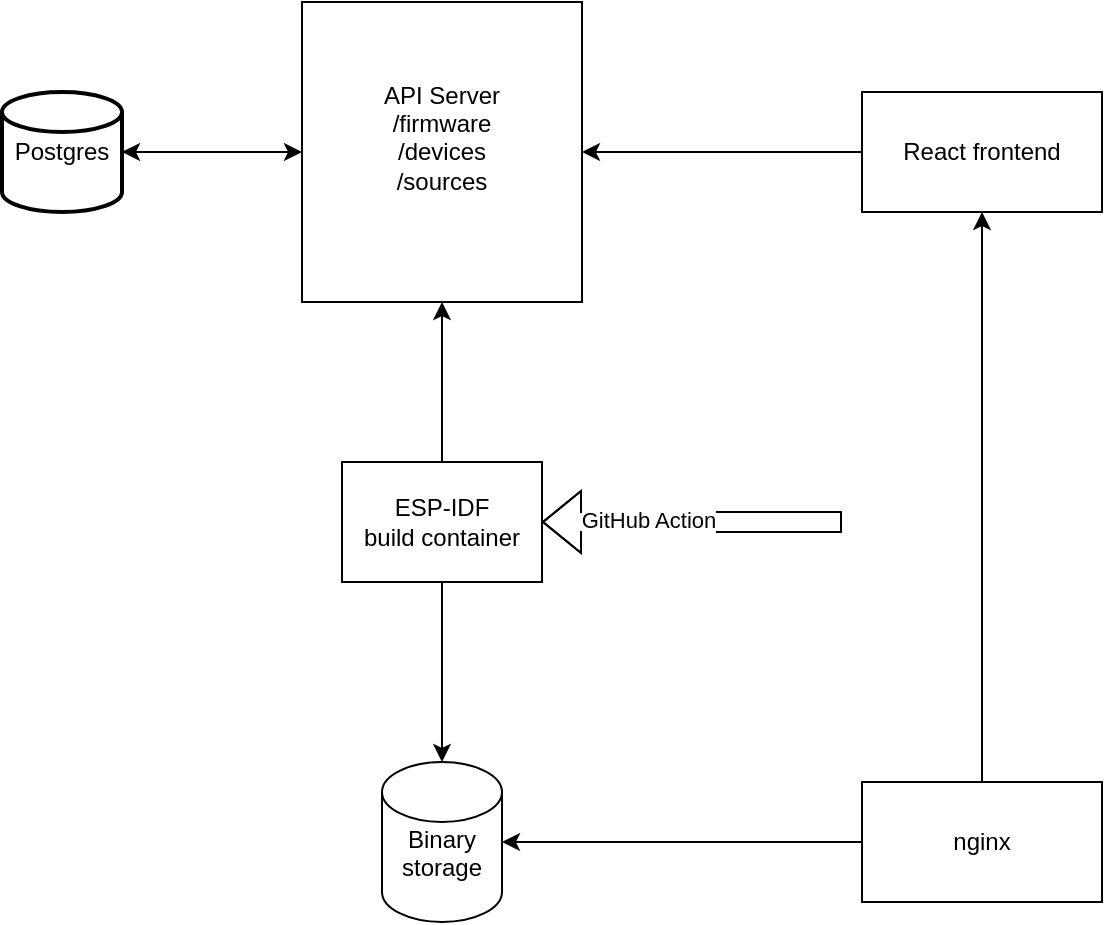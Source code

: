 <mxfile>
    <diagram id="UL2_AT7TWOwgUqJ-jkon" name="System Outline">
        <mxGraphModel dx="1014" dy="862" grid="1" gridSize="10" guides="1" tooltips="1" connect="1" arrows="1" fold="1" page="1" pageScale="1" pageWidth="850" pageHeight="1100" math="0" shadow="0">
            <root>
                <mxCell id="0"/>
                <mxCell id="1" parent="0"/>
                <mxCell id="T_Yl_OOKsCyynb6muCU_-1" value="&lt;div&gt;ESP-IDF&lt;/div&gt;&lt;div&gt;build container&lt;/div&gt;" style="rounded=0;whiteSpace=wrap;html=1;" parent="1" vertex="1">
                    <mxGeometry x="310" y="540" width="100" height="60" as="geometry"/>
                </mxCell>
                <UserObject label="&lt;div&gt;Postgres&lt;/div&gt;" link="data:page/id,oT2lCIcYCVmrCJHuYSu6" id="T_Yl_OOKsCyynb6muCU_-2">
                    <mxCell style="strokeWidth=2;html=1;shape=mxgraph.flowchart.database;whiteSpace=wrap;" parent="1" vertex="1">
                        <mxGeometry x="140" y="355" width="60" height="60" as="geometry"/>
                    </mxCell>
                </UserObject>
                <mxCell id="T_Yl_OOKsCyynb6muCU_-3" value="&lt;div&gt;API Server&lt;/div&gt;&lt;div&gt;/firmware&lt;/div&gt;&lt;div&gt;/devices&lt;/div&gt;&lt;div&gt;/sources&lt;/div&gt;&lt;div&gt;&lt;br&gt;&lt;/div&gt;" style="rounded=0;whiteSpace=wrap;html=1;" parent="1" vertex="1">
                    <mxGeometry x="290" y="310" width="140" height="150" as="geometry"/>
                </mxCell>
                <mxCell id="T_Yl_OOKsCyynb6muCU_-5" value="&lt;div&gt;React frontend&lt;/div&gt;" style="rounded=0;whiteSpace=wrap;html=1;" parent="1" vertex="1">
                    <mxGeometry x="570" y="355" width="120" height="60" as="geometry"/>
                </mxCell>
                <mxCell id="T_Yl_OOKsCyynb6muCU_-14" value="" style="endArrow=classic;startArrow=classic;html=1;rounded=0;entryX=0;entryY=0.5;entryDx=0;entryDy=0;exitX=1;exitY=0.5;exitDx=0;exitDy=0;exitPerimeter=0;" parent="1" source="T_Yl_OOKsCyynb6muCU_-2" target="T_Yl_OOKsCyynb6muCU_-3" edge="1">
                    <mxGeometry width="50" height="50" relative="1" as="geometry">
                        <mxPoint x="580" y="630" as="sourcePoint"/>
                        <mxPoint x="630" y="580" as="targetPoint"/>
                    </mxGeometry>
                </mxCell>
                <mxCell id="T_Yl_OOKsCyynb6muCU_-17" value="" style="endArrow=classic;html=1;rounded=0;exitX=0.5;exitY=0;exitDx=0;exitDy=0;entryX=0.5;entryY=1;entryDx=0;entryDy=0;" parent="1" source="T_Yl_OOKsCyynb6muCU_-1" target="T_Yl_OOKsCyynb6muCU_-3" edge="1">
                    <mxGeometry width="50" height="50" relative="1" as="geometry">
                        <mxPoint x="580" y="630" as="sourcePoint"/>
                        <mxPoint x="340" y="490" as="targetPoint"/>
                    </mxGeometry>
                </mxCell>
                <mxCell id="T_Yl_OOKsCyynb6muCU_-19" value="" style="shape=flexArrow;endArrow=classic;html=1;rounded=0;entryX=1;entryY=0.5;entryDx=0;entryDy=0;" parent="1" target="T_Yl_OOKsCyynb6muCU_-1" edge="1">
                    <mxGeometry width="50" height="50" relative="1" as="geometry">
                        <mxPoint x="560" y="570" as="sourcePoint"/>
                        <mxPoint x="320" y="400" as="targetPoint"/>
                        <Array as="points">
                            <mxPoint x="540" y="570"/>
                        </Array>
                    </mxGeometry>
                </mxCell>
                <mxCell id="T_Yl_OOKsCyynb6muCU_-20" value="&lt;div&gt;GitHub Action&lt;/div&gt;" style="edgeLabel;html=1;align=center;verticalAlign=middle;resizable=0;points=[];" parent="T_Yl_OOKsCyynb6muCU_-19" vertex="1" connectable="0">
                    <mxGeometry x="0.3" y="-1" relative="1" as="geometry">
                        <mxPoint as="offset"/>
                    </mxGeometry>
                </mxCell>
                <mxCell id="T_Yl_OOKsCyynb6muCU_-23" value="" style="endArrow=classic;html=1;rounded=0;entryX=1;entryY=0.5;entryDx=0;entryDy=0;exitX=0;exitY=0.5;exitDx=0;exitDy=0;" parent="1" source="T_Yl_OOKsCyynb6muCU_-5" target="T_Yl_OOKsCyynb6muCU_-3" edge="1">
                    <mxGeometry width="50" height="50" relative="1" as="geometry">
                        <mxPoint x="560" y="510" as="sourcePoint"/>
                        <mxPoint x="610" y="460" as="targetPoint"/>
                    </mxGeometry>
                </mxCell>
                <mxCell id="T_Yl_OOKsCyynb6muCU_-24" value="&lt;div&gt;Binary storage&lt;/div&gt;&lt;div&gt;&lt;br&gt;&lt;/div&gt;" style="shape=cylinder3;whiteSpace=wrap;html=1;boundedLbl=1;backgroundOutline=1;size=15;" parent="1" vertex="1">
                    <mxGeometry x="330" y="690" width="60" height="80" as="geometry"/>
                </mxCell>
                <mxCell id="T_Yl_OOKsCyynb6muCU_-25" value="" style="endArrow=classic;html=1;rounded=0;exitX=0.5;exitY=1;exitDx=0;exitDy=0;entryX=0.5;entryY=0;entryDx=0;entryDy=0;entryPerimeter=0;" parent="1" source="T_Yl_OOKsCyynb6muCU_-1" target="T_Yl_OOKsCyynb6muCU_-24" edge="1">
                    <mxGeometry width="50" height="50" relative="1" as="geometry">
                        <mxPoint x="560" y="650" as="sourcePoint"/>
                        <mxPoint x="610" y="600" as="targetPoint"/>
                    </mxGeometry>
                </mxCell>
                <mxCell id="T_Yl_OOKsCyynb6muCU_-26" value="&lt;div&gt;nginx&lt;/div&gt;" style="rounded=0;whiteSpace=wrap;html=1;" parent="1" vertex="1">
                    <mxGeometry x="570" y="700" width="120" height="60" as="geometry"/>
                </mxCell>
                <mxCell id="T_Yl_OOKsCyynb6muCU_-27" value="" style="endArrow=classic;html=1;rounded=0;exitX=0;exitY=0.5;exitDx=0;exitDy=0;" parent="1" source="T_Yl_OOKsCyynb6muCU_-26" target="T_Yl_OOKsCyynb6muCU_-24" edge="1">
                    <mxGeometry width="50" height="50" relative="1" as="geometry">
                        <mxPoint x="560" y="650" as="sourcePoint"/>
                        <mxPoint x="610" y="600" as="targetPoint"/>
                    </mxGeometry>
                </mxCell>
                <mxCell id="T_Yl_OOKsCyynb6muCU_-28" value="" style="endArrow=classic;html=1;rounded=0;exitX=0.5;exitY=0;exitDx=0;exitDy=0;entryX=0.5;entryY=1;entryDx=0;entryDy=0;" parent="1" source="T_Yl_OOKsCyynb6muCU_-26" target="T_Yl_OOKsCyynb6muCU_-5" edge="1">
                    <mxGeometry width="50" height="50" relative="1" as="geometry">
                        <mxPoint x="560" y="650" as="sourcePoint"/>
                        <mxPoint x="610" y="600" as="targetPoint"/>
                    </mxGeometry>
                </mxCell>
            </root>
        </mxGraphModel>
    </diagram>
    <diagram id="oT2lCIcYCVmrCJHuYSu6" name="Database Model">
        <mxGraphModel dx="1552" dy="1818" grid="1" gridSize="10" guides="1" tooltips="1" connect="1" arrows="1" fold="1" page="1" pageScale="1" pageWidth="850" pageHeight="1100" math="0" shadow="0">
            <root>
                <mxCell id="0"/>
                <mxCell id="1" parent="0"/>
                <mxCell id="dLOijOVavF8TQyT07BNk-1" value="firmware" style="shape=table;startSize=30;container=1;collapsible=1;childLayout=tableLayout;fixedRows=1;rowLines=0;fontStyle=1;align=center;resizeLast=1;" parent="1" vertex="1">
                    <mxGeometry x="340" y="-1040" width="180" height="250" as="geometry">
                        <mxRectangle x="270" y="40" width="80" height="30" as="alternateBounds"/>
                    </mxGeometry>
                </mxCell>
                <mxCell id="dLOijOVavF8TQyT07BNk-2" value="" style="shape=tableRow;horizontal=0;startSize=0;swimlaneHead=0;swimlaneBody=0;fillColor=none;collapsible=0;dropTarget=0;points=[[0,0.5],[1,0.5]];portConstraint=eastwest;top=0;left=0;right=0;bottom=1;" parent="dLOijOVavF8TQyT07BNk-1" vertex="1">
                    <mxGeometry y="30" width="180" height="30" as="geometry"/>
                </mxCell>
                <mxCell id="dLOijOVavF8TQyT07BNk-3" value="PK" style="shape=partialRectangle;connectable=0;fillColor=none;top=0;left=0;bottom=0;right=0;fontStyle=1;overflow=hidden;" parent="dLOijOVavF8TQyT07BNk-2" vertex="1">
                    <mxGeometry width="30" height="30" as="geometry">
                        <mxRectangle width="30" height="30" as="alternateBounds"/>
                    </mxGeometry>
                </mxCell>
                <mxCell id="dLOijOVavF8TQyT07BNk-4" value="id" style="shape=partialRectangle;connectable=0;fillColor=none;top=0;left=0;bottom=0;right=0;align=left;spacingLeft=6;fontStyle=5;overflow=hidden;" parent="dLOijOVavF8TQyT07BNk-2" vertex="1">
                    <mxGeometry x="30" width="150" height="30" as="geometry">
                        <mxRectangle width="150" height="30" as="alternateBounds"/>
                    </mxGeometry>
                </mxCell>
                <mxCell id="dLOijOVavF8TQyT07BNk-5" value="" style="shape=tableRow;horizontal=0;startSize=0;swimlaneHead=0;swimlaneBody=0;fillColor=none;collapsible=0;dropTarget=0;points=[[0,0.5],[1,0.5]];portConstraint=eastwest;top=0;left=0;right=0;bottom=0;" parent="dLOijOVavF8TQyT07BNk-1" vertex="1">
                    <mxGeometry y="60" width="180" height="30" as="geometry"/>
                </mxCell>
                <mxCell id="dLOijOVavF8TQyT07BNk-6" value="FK" style="shape=partialRectangle;connectable=0;fillColor=none;top=0;left=0;bottom=0;right=0;fontStyle=0;overflow=hidden;" parent="dLOijOVavF8TQyT07BNk-5" vertex="1">
                    <mxGeometry width="30" height="30" as="geometry">
                        <mxRectangle width="30" height="30" as="alternateBounds"/>
                    </mxGeometry>
                </mxCell>
                <mxCell id="dLOijOVavF8TQyT07BNk-7" value="device_type" style="shape=partialRectangle;connectable=0;fillColor=none;top=0;left=0;bottom=0;right=0;align=left;spacingLeft=6;fontStyle=0;overflow=hidden;" parent="dLOijOVavF8TQyT07BNk-5" vertex="1">
                    <mxGeometry x="30" width="150" height="30" as="geometry">
                        <mxRectangle width="150" height="30" as="alternateBounds"/>
                    </mxGeometry>
                </mxCell>
                <mxCell id="dLOijOVavF8TQyT07BNk-17" value="" style="shape=tableRow;horizontal=0;startSize=0;swimlaneHead=0;swimlaneBody=0;fillColor=none;collapsible=0;dropTarget=0;points=[[0,0.5],[1,0.5]];portConstraint=eastwest;top=0;left=0;right=0;bottom=0;" parent="dLOijOVavF8TQyT07BNk-1" vertex="1">
                    <mxGeometry y="90" width="180" height="30" as="geometry"/>
                </mxCell>
                <mxCell id="dLOijOVavF8TQyT07BNk-18" value="FK" style="shape=partialRectangle;connectable=0;fillColor=none;top=0;left=0;bottom=0;right=0;fontStyle=0;overflow=hidden;" parent="dLOijOVavF8TQyT07BNk-17" vertex="1">
                    <mxGeometry width="30" height="30" as="geometry">
                        <mxRectangle width="30" height="30" as="alternateBounds"/>
                    </mxGeometry>
                </mxCell>
                <mxCell id="dLOijOVavF8TQyT07BNk-19" value="sdk_config_id" style="shape=partialRectangle;connectable=0;fillColor=none;top=0;left=0;bottom=0;right=0;align=left;spacingLeft=6;fontStyle=0;overflow=hidden;" parent="dLOijOVavF8TQyT07BNk-17" vertex="1">
                    <mxGeometry x="30" width="150" height="30" as="geometry">
                        <mxRectangle width="150" height="30" as="alternateBounds"/>
                    </mxGeometry>
                </mxCell>
                <mxCell id="dLOijOVavF8TQyT07BNk-8" value="" style="shape=tableRow;horizontal=0;startSize=0;swimlaneHead=0;swimlaneBody=0;fillColor=none;collapsible=0;dropTarget=0;points=[[0,0.5],[1,0.5]];portConstraint=eastwest;top=0;left=0;right=0;bottom=0;" parent="dLOijOVavF8TQyT07BNk-1" vertex="1">
                    <mxGeometry y="120" width="180" height="30" as="geometry"/>
                </mxCell>
                <mxCell id="dLOijOVavF8TQyT07BNk-9" value="" style="shape=partialRectangle;connectable=0;fillColor=none;top=0;left=0;bottom=0;right=0;editable=1;overflow=hidden;" parent="dLOijOVavF8TQyT07BNk-8" vertex="1">
                    <mxGeometry width="30" height="30" as="geometry">
                        <mxRectangle width="30" height="30" as="alternateBounds"/>
                    </mxGeometry>
                </mxCell>
                <mxCell id="dLOijOVavF8TQyT07BNk-10" value="version (varchar(10))" style="shape=partialRectangle;connectable=0;fillColor=none;top=0;left=0;bottom=0;right=0;align=left;spacingLeft=6;overflow=hidden;" parent="dLOijOVavF8TQyT07BNk-8" vertex="1">
                    <mxGeometry x="30" width="150" height="30" as="geometry">
                        <mxRectangle width="150" height="30" as="alternateBounds"/>
                    </mxGeometry>
                </mxCell>
                <mxCell id="dLOijOVavF8TQyT07BNk-11" value="" style="shape=tableRow;horizontal=0;startSize=0;swimlaneHead=0;swimlaneBody=0;fillColor=none;collapsible=0;dropTarget=0;points=[[0,0.5],[1,0.5]];portConstraint=eastwest;top=0;left=0;right=0;bottom=0;" parent="dLOijOVavF8TQyT07BNk-1" vertex="1">
                    <mxGeometry y="150" width="180" height="30" as="geometry"/>
                </mxCell>
                <mxCell id="dLOijOVavF8TQyT07BNk-12" value="" style="shape=partialRectangle;connectable=0;fillColor=none;top=0;left=0;bottom=0;right=0;editable=1;overflow=hidden;" parent="dLOijOVavF8TQyT07BNk-11" vertex="1">
                    <mxGeometry width="30" height="30" as="geometry">
                        <mxRectangle width="30" height="30" as="alternateBounds"/>
                    </mxGeometry>
                </mxCell>
                <mxCell id="dLOijOVavF8TQyT07BNk-13" value="url (varchar(255))" style="shape=partialRectangle;connectable=0;fillColor=none;top=0;left=0;bottom=0;right=0;align=left;spacingLeft=6;overflow=hidden;" parent="dLOijOVavF8TQyT07BNk-11" vertex="1">
                    <mxGeometry x="30" width="150" height="30" as="geometry">
                        <mxRectangle width="150" height="30" as="alternateBounds"/>
                    </mxGeometry>
                </mxCell>
                <mxCell id="dLOijOVavF8TQyT07BNk-14" value="" style="shape=tableRow;horizontal=0;startSize=0;swimlaneHead=0;swimlaneBody=0;fillColor=none;collapsible=0;dropTarget=0;points=[[0,0.5],[1,0.5]];portConstraint=eastwest;top=0;left=0;right=0;bottom=0;" parent="dLOijOVavF8TQyT07BNk-1" vertex="1">
                    <mxGeometry y="180" width="180" height="30" as="geometry"/>
                </mxCell>
                <mxCell id="dLOijOVavF8TQyT07BNk-15" value="" style="shape=partialRectangle;connectable=0;fillColor=none;top=0;left=0;bottom=0;right=0;editable=1;overflow=hidden;" parent="dLOijOVavF8TQyT07BNk-14" vertex="1">
                    <mxGeometry width="30" height="30" as="geometry">
                        <mxRectangle width="30" height="30" as="alternateBounds"/>
                    </mxGeometry>
                </mxCell>
                <mxCell id="dLOijOVavF8TQyT07BNk-16" value="digest" style="shape=partialRectangle;connectable=0;fillColor=none;top=0;left=0;bottom=0;right=0;align=left;spacingLeft=6;overflow=hidden;" parent="dLOijOVavF8TQyT07BNk-14" vertex="1">
                    <mxGeometry x="30" width="150" height="30" as="geometry">
                        <mxRectangle width="150" height="30" as="alternateBounds"/>
                    </mxGeometry>
                </mxCell>
                <mxCell id="dLOijOVavF8TQyT07BNk-23" value="" style="shape=tableRow;horizontal=0;startSize=0;swimlaneHead=0;swimlaneBody=0;fillColor=none;collapsible=0;dropTarget=0;points=[[0,0.5],[1,0.5]];portConstraint=eastwest;top=0;left=0;right=0;bottom=0;" parent="dLOijOVavF8TQyT07BNk-1" vertex="1">
                    <mxGeometry y="210" width="180" height="30" as="geometry"/>
                </mxCell>
                <mxCell id="dLOijOVavF8TQyT07BNk-24" value="" style="shape=partialRectangle;connectable=0;fillColor=none;top=0;left=0;bottom=0;right=0;editable=1;overflow=hidden;" parent="dLOijOVavF8TQyT07BNk-23" vertex="1">
                    <mxGeometry width="30" height="30" as="geometry">
                        <mxRectangle width="30" height="30" as="alternateBounds"/>
                    </mxGeometry>
                </mxCell>
                <mxCell id="dLOijOVavF8TQyT07BNk-25" value="metadata" style="shape=partialRectangle;connectable=0;fillColor=none;top=0;left=0;bottom=0;right=0;align=left;spacingLeft=6;overflow=hidden;" parent="dLOijOVavF8TQyT07BNk-23" vertex="1">
                    <mxGeometry x="30" width="150" height="30" as="geometry">
                        <mxRectangle width="150" height="30" as="alternateBounds"/>
                    </mxGeometry>
                </mxCell>
                <mxCell id="dLOijOVavF8TQyT07BNk-26" value="device_type" style="shape=table;startSize=30;container=1;collapsible=1;childLayout=tableLayout;fixedRows=1;rowLines=0;fontStyle=1;align=center;resizeLast=1;" parent="1" vertex="1">
                    <mxGeometry x="660" y="-750" width="180" height="170" as="geometry"/>
                </mxCell>
                <mxCell id="dLOijOVavF8TQyT07BNk-27" value="" style="shape=tableRow;horizontal=0;startSize=0;swimlaneHead=0;swimlaneBody=0;fillColor=none;collapsible=0;dropTarget=0;points=[[0,0.5],[1,0.5]];portConstraint=eastwest;top=0;left=0;right=0;bottom=1;" parent="dLOijOVavF8TQyT07BNk-26" vertex="1">
                    <mxGeometry y="30" width="180" height="30" as="geometry"/>
                </mxCell>
                <mxCell id="dLOijOVavF8TQyT07BNk-28" value="PK" style="shape=partialRectangle;connectable=0;fillColor=none;top=0;left=0;bottom=0;right=0;fontStyle=1;overflow=hidden;" parent="dLOijOVavF8TQyT07BNk-27" vertex="1">
                    <mxGeometry width="30" height="30" as="geometry">
                        <mxRectangle width="30" height="30" as="alternateBounds"/>
                    </mxGeometry>
                </mxCell>
                <mxCell id="dLOijOVavF8TQyT07BNk-29" value="name" style="shape=partialRectangle;connectable=0;fillColor=none;top=0;left=0;bottom=0;right=0;align=left;spacingLeft=6;fontStyle=5;overflow=hidden;" parent="dLOijOVavF8TQyT07BNk-27" vertex="1">
                    <mxGeometry x="30" width="150" height="30" as="geometry">
                        <mxRectangle width="150" height="30" as="alternateBounds"/>
                    </mxGeometry>
                </mxCell>
                <mxCell id="dLOijOVavF8TQyT07BNk-30" value="" style="shape=tableRow;horizontal=0;startSize=0;swimlaneHead=0;swimlaneBody=0;fillColor=none;collapsible=0;dropTarget=0;points=[[0,0.5],[1,0.5]];portConstraint=eastwest;top=0;left=0;right=0;bottom=0;" parent="dLOijOVavF8TQyT07BNk-26" vertex="1">
                    <mxGeometry y="60" width="180" height="30" as="geometry"/>
                </mxCell>
                <mxCell id="dLOijOVavF8TQyT07BNk-31" value="FK" style="shape=partialRectangle;connectable=0;fillColor=none;top=0;left=0;bottom=0;right=0;fontStyle=0;overflow=hidden;" parent="dLOijOVavF8TQyT07BNk-30" vertex="1">
                    <mxGeometry width="30" height="30" as="geometry">
                        <mxRectangle width="30" height="30" as="alternateBounds"/>
                    </mxGeometry>
                </mxCell>
                <mxCell id="dLOijOVavF8TQyT07BNk-32" value="default_sdk_config" style="shape=partialRectangle;connectable=0;fillColor=none;top=0;left=0;bottom=0;right=0;align=left;spacingLeft=6;fontStyle=0;overflow=hidden;" parent="dLOijOVavF8TQyT07BNk-30" vertex="1">
                    <mxGeometry x="30" width="150" height="30" as="geometry">
                        <mxRectangle width="150" height="30" as="alternateBounds"/>
                    </mxGeometry>
                </mxCell>
                <mxCell id="dLOijOVavF8TQyT07BNk-33" value="" style="shape=tableRow;horizontal=0;startSize=0;swimlaneHead=0;swimlaneBody=0;fillColor=none;collapsible=0;dropTarget=0;points=[[0,0.5],[1,0.5]];portConstraint=eastwest;top=0;left=0;right=0;bottom=0;" parent="dLOijOVavF8TQyT07BNk-26" vertex="1">
                    <mxGeometry y="90" width="180" height="40" as="geometry"/>
                </mxCell>
                <mxCell id="dLOijOVavF8TQyT07BNk-34" value="" style="shape=partialRectangle;connectable=0;fillColor=none;top=0;left=0;bottom=0;right=0;editable=1;overflow=hidden;" parent="dLOijOVavF8TQyT07BNk-33" vertex="1">
                    <mxGeometry width="30" height="40" as="geometry">
                        <mxRectangle width="30" height="40" as="alternateBounds"/>
                    </mxGeometry>
                </mxCell>
                <mxCell id="dLOijOVavF8TQyT07BNk-35" value="vendor_mcu_id" style="shape=partialRectangle;connectable=0;fillColor=none;top=0;left=0;bottom=0;right=0;align=left;spacingLeft=6;overflow=hidden;" parent="dLOijOVavF8TQyT07BNk-33" vertex="1">
                    <mxGeometry x="30" width="150" height="40" as="geometry">
                        <mxRectangle width="150" height="40" as="alternateBounds"/>
                    </mxGeometry>
                </mxCell>
                <mxCell id="dLOijOVavF8TQyT07BNk-39" value="" style="shape=tableRow;horizontal=0;startSize=0;swimlaneHead=0;swimlaneBody=0;fillColor=none;collapsible=0;dropTarget=0;points=[[0,0.5],[1,0.5]];portConstraint=eastwest;top=0;left=0;right=0;bottom=0;" parent="dLOijOVavF8TQyT07BNk-26" vertex="1">
                    <mxGeometry y="130" width="180" height="30" as="geometry"/>
                </mxCell>
                <mxCell id="dLOijOVavF8TQyT07BNk-40" value="" style="shape=partialRectangle;connectable=0;fillColor=none;top=0;left=0;bottom=0;right=0;editable=1;overflow=hidden;" parent="dLOijOVavF8TQyT07BNk-39" vertex="1">
                    <mxGeometry width="30" height="30" as="geometry">
                        <mxRectangle width="30" height="30" as="alternateBounds"/>
                    </mxGeometry>
                </mxCell>
                <mxCell id="dLOijOVavF8TQyT07BNk-41" value="metadata" style="shape=partialRectangle;connectable=0;fillColor=none;top=0;left=0;bottom=0;right=0;align=left;spacingLeft=6;overflow=hidden;" parent="dLOijOVavF8TQyT07BNk-39" vertex="1">
                    <mxGeometry x="30" width="150" height="30" as="geometry">
                        <mxRectangle width="150" height="30" as="alternateBounds"/>
                    </mxGeometry>
                </mxCell>
                <mxCell id="dLOijOVavF8TQyT07BNk-45" value="sdk_config" style="shape=table;startSize=30;container=1;collapsible=1;childLayout=tableLayout;fixedRows=1;rowLines=0;fontStyle=1;align=center;resizeLast=1;" parent="1" vertex="1">
                    <mxGeometry x="640" y="-440" width="180" height="180" as="geometry"/>
                </mxCell>
                <mxCell id="dLOijOVavF8TQyT07BNk-46" value="" style="shape=tableRow;horizontal=0;startSize=0;swimlaneHead=0;swimlaneBody=0;fillColor=none;collapsible=0;dropTarget=0;points=[[0,0.5],[1,0.5]];portConstraint=eastwest;top=0;left=0;right=0;bottom=1;" parent="dLOijOVavF8TQyT07BNk-45" vertex="1">
                    <mxGeometry y="30" width="180" height="30" as="geometry"/>
                </mxCell>
                <mxCell id="dLOijOVavF8TQyT07BNk-47" value="PK" style="shape=partialRectangle;connectable=0;fillColor=none;top=0;left=0;bottom=0;right=0;fontStyle=1;overflow=hidden;" parent="dLOijOVavF8TQyT07BNk-46" vertex="1">
                    <mxGeometry width="30" height="30" as="geometry">
                        <mxRectangle width="30" height="30" as="alternateBounds"/>
                    </mxGeometry>
                </mxCell>
                <mxCell id="dLOijOVavF8TQyT07BNk-48" value="id" style="shape=partialRectangle;connectable=0;fillColor=none;top=0;left=0;bottom=0;right=0;align=left;spacingLeft=6;fontStyle=5;overflow=hidden;" parent="dLOijOVavF8TQyT07BNk-46" vertex="1">
                    <mxGeometry x="30" width="150" height="30" as="geometry">
                        <mxRectangle width="150" height="30" as="alternateBounds"/>
                    </mxGeometry>
                </mxCell>
                <mxCell id="dLOijOVavF8TQyT07BNk-49" value="" style="shape=tableRow;horizontal=0;startSize=0;swimlaneHead=0;swimlaneBody=0;fillColor=none;collapsible=0;dropTarget=0;points=[[0,0.5],[1,0.5]];portConstraint=eastwest;top=0;left=0;right=0;bottom=0;" parent="dLOijOVavF8TQyT07BNk-45" vertex="1">
                    <mxGeometry y="60" width="180" height="30" as="geometry"/>
                </mxCell>
                <mxCell id="dLOijOVavF8TQyT07BNk-50" value="" style="shape=partialRectangle;connectable=0;fillColor=none;top=0;left=0;bottom=0;right=0;editable=1;overflow=hidden;" parent="dLOijOVavF8TQyT07BNk-49" vertex="1">
                    <mxGeometry width="30" height="30" as="geometry">
                        <mxRectangle width="30" height="30" as="alternateBounds"/>
                    </mxGeometry>
                </mxCell>
                <mxCell id="dLOijOVavF8TQyT07BNk-51" value="name" style="shape=partialRectangle;connectable=0;fillColor=none;top=0;left=0;bottom=0;right=0;align=left;spacingLeft=6;overflow=hidden;" parent="dLOijOVavF8TQyT07BNk-49" vertex="1">
                    <mxGeometry x="30" width="150" height="30" as="geometry">
                        <mxRectangle width="150" height="30" as="alternateBounds"/>
                    </mxGeometry>
                </mxCell>
                <mxCell id="dLOijOVavF8TQyT07BNk-52" value="" style="shape=tableRow;horizontal=0;startSize=0;swimlaneHead=0;swimlaneBody=0;fillColor=none;collapsible=0;dropTarget=0;points=[[0,0.5],[1,0.5]];portConstraint=eastwest;top=0;left=0;right=0;bottom=0;" parent="dLOijOVavF8TQyT07BNk-45" vertex="1">
                    <mxGeometry y="90" width="180" height="20" as="geometry"/>
                </mxCell>
                <mxCell id="dLOijOVavF8TQyT07BNk-53" value="" style="shape=partialRectangle;connectable=0;fillColor=none;top=0;left=0;bottom=0;right=0;editable=1;overflow=hidden;" parent="dLOijOVavF8TQyT07BNk-52" vertex="1">
                    <mxGeometry width="30" height="20" as="geometry">
                        <mxRectangle width="30" height="20" as="alternateBounds"/>
                    </mxGeometry>
                </mxCell>
                <mxCell id="dLOijOVavF8TQyT07BNk-54" value="metadata" style="shape=partialRectangle;connectable=0;fillColor=none;top=0;left=0;bottom=0;right=0;align=left;spacingLeft=6;overflow=hidden;" parent="dLOijOVavF8TQyT07BNk-52" vertex="1">
                    <mxGeometry x="30" width="150" height="20" as="geometry">
                        <mxRectangle width="150" height="20" as="alternateBounds"/>
                    </mxGeometry>
                </mxCell>
                <mxCell id="dLOijOVavF8TQyT07BNk-55" value="" style="shape=tableRow;horizontal=0;startSize=0;swimlaneHead=0;swimlaneBody=0;fillColor=none;collapsible=0;dropTarget=0;points=[[0,0.5],[1,0.5]];portConstraint=eastwest;top=0;left=0;right=0;bottom=0;" parent="dLOijOVavF8TQyT07BNk-45" vertex="1">
                    <mxGeometry y="110" width="180" height="30" as="geometry"/>
                </mxCell>
                <mxCell id="dLOijOVavF8TQyT07BNk-56" value="" style="shape=partialRectangle;connectable=0;fillColor=none;top=0;left=0;bottom=0;right=0;editable=1;overflow=hidden;" parent="dLOijOVavF8TQyT07BNk-55" vertex="1">
                    <mxGeometry width="30" height="30" as="geometry">
                        <mxRectangle width="30" height="30" as="alternateBounds"/>
                    </mxGeometry>
                </mxCell>
                <mxCell id="dLOijOVavF8TQyT07BNk-57" value="version" style="shape=partialRectangle;connectable=0;fillColor=none;top=0;left=0;bottom=0;right=0;align=left;spacingLeft=6;overflow=hidden;" parent="dLOijOVavF8TQyT07BNk-55" vertex="1">
                    <mxGeometry x="30" width="150" height="30" as="geometry">
                        <mxRectangle width="150" height="30" as="alternateBounds"/>
                    </mxGeometry>
                </mxCell>
                <mxCell id="dLOijOVavF8TQyT07BNk-58" value="" style="shape=tableRow;horizontal=0;startSize=0;swimlaneHead=0;swimlaneBody=0;fillColor=none;collapsible=0;dropTarget=0;points=[[0,0.5],[1,0.5]];portConstraint=eastwest;top=0;left=0;right=0;bottom=0;" parent="dLOijOVavF8TQyT07BNk-45" vertex="1">
                    <mxGeometry y="140" width="180" height="30" as="geometry"/>
                </mxCell>
                <mxCell id="dLOijOVavF8TQyT07BNk-59" value="" style="shape=partialRectangle;connectable=0;fillColor=none;top=0;left=0;bottom=0;right=0;editable=1;overflow=hidden;" parent="dLOijOVavF8TQyT07BNk-58" vertex="1">
                    <mxGeometry width="30" height="30" as="geometry">
                        <mxRectangle width="30" height="30" as="alternateBounds"/>
                    </mxGeometry>
                </mxCell>
                <mxCell id="dLOijOVavF8TQyT07BNk-60" value="contents (json)" style="shape=partialRectangle;connectable=0;fillColor=none;top=0;left=0;bottom=0;right=0;align=left;spacingLeft=6;overflow=hidden;" parent="dLOijOVavF8TQyT07BNk-58" vertex="1">
                    <mxGeometry x="30" width="150" height="30" as="geometry">
                        <mxRectangle width="150" height="30" as="alternateBounds"/>
                    </mxGeometry>
                </mxCell>
                <mxCell id="dLOijOVavF8TQyT07BNk-62" value="device" style="shape=table;startSize=30;container=1;collapsible=1;childLayout=tableLayout;fixedRows=1;rowLines=0;fontStyle=1;align=center;resizeLast=1;" parent="1" vertex="1">
                    <mxGeometry x="80" y="-880" width="180" height="300" as="geometry">
                        <mxRectangle x="-20" y="-10" width="70" height="30" as="alternateBounds"/>
                    </mxGeometry>
                </mxCell>
                <mxCell id="dLOijOVavF8TQyT07BNk-63" value="" style="shape=tableRow;horizontal=0;startSize=0;swimlaneHead=0;swimlaneBody=0;fillColor=none;collapsible=0;dropTarget=0;points=[[0,0.5],[1,0.5]];portConstraint=eastwest;top=0;left=0;right=0;bottom=1;" parent="dLOijOVavF8TQyT07BNk-62" vertex="1">
                    <mxGeometry y="30" width="180" height="30" as="geometry"/>
                </mxCell>
                <mxCell id="dLOijOVavF8TQyT07BNk-64" value="PK" style="shape=partialRectangle;connectable=0;fillColor=none;top=0;left=0;bottom=0;right=0;fontStyle=1;overflow=hidden;" parent="dLOijOVavF8TQyT07BNk-63" vertex="1">
                    <mxGeometry width="30" height="30" as="geometry">
                        <mxRectangle width="30" height="30" as="alternateBounds"/>
                    </mxGeometry>
                </mxCell>
                <mxCell id="dLOijOVavF8TQyT07BNk-65" value="id" style="shape=partialRectangle;connectable=0;fillColor=none;top=0;left=0;bottom=0;right=0;align=left;spacingLeft=6;fontStyle=5;overflow=hidden;" parent="dLOijOVavF8TQyT07BNk-63" vertex="1">
                    <mxGeometry x="30" width="150" height="30" as="geometry">
                        <mxRectangle width="150" height="30" as="alternateBounds"/>
                    </mxGeometry>
                </mxCell>
                <mxCell id="dLOijOVavF8TQyT07BNk-66" value="" style="shape=tableRow;horizontal=0;startSize=0;swimlaneHead=0;swimlaneBody=0;fillColor=none;collapsible=0;dropTarget=0;points=[[0,0.5],[1,0.5]];portConstraint=eastwest;top=0;left=0;right=0;bottom=0;" parent="dLOijOVavF8TQyT07BNk-62" vertex="1">
                    <mxGeometry y="60" width="180" height="30" as="geometry"/>
                </mxCell>
                <mxCell id="dLOijOVavF8TQyT07BNk-67" value="FK" style="shape=partialRectangle;connectable=0;fillColor=none;top=0;left=0;bottom=0;right=0;fontStyle=0;overflow=hidden;" parent="dLOijOVavF8TQyT07BNk-66" vertex="1">
                    <mxGeometry width="30" height="30" as="geometry">
                        <mxRectangle width="30" height="30" as="alternateBounds"/>
                    </mxGeometry>
                </mxCell>
                <mxCell id="dLOijOVavF8TQyT07BNk-68" value="reported_fw" style="shape=partialRectangle;connectable=0;fillColor=none;top=0;left=0;bottom=0;right=0;align=left;spacingLeft=6;fontStyle=0;overflow=hidden;" parent="dLOijOVavF8TQyT07BNk-66" vertex="1">
                    <mxGeometry x="30" width="150" height="30" as="geometry">
                        <mxRectangle width="150" height="30" as="alternateBounds"/>
                    </mxGeometry>
                </mxCell>
                <mxCell id="dLOijOVavF8TQyT07BNk-69" value="" style="shape=tableRow;horizontal=0;startSize=0;swimlaneHead=0;swimlaneBody=0;fillColor=none;collapsible=0;dropTarget=0;points=[[0,0.5],[1,0.5]];portConstraint=eastwest;top=0;left=0;right=0;bottom=0;" parent="dLOijOVavF8TQyT07BNk-62" vertex="1">
                    <mxGeometry y="90" width="180" height="30" as="geometry"/>
                </mxCell>
                <mxCell id="dLOijOVavF8TQyT07BNk-70" value="FK" style="shape=partialRectangle;connectable=0;fillColor=none;top=0;left=0;bottom=0;right=0;fontStyle=0;overflow=hidden;" parent="dLOijOVavF8TQyT07BNk-69" vertex="1">
                    <mxGeometry width="30" height="30" as="geometry">
                        <mxRectangle width="30" height="30" as="alternateBounds"/>
                    </mxGeometry>
                </mxCell>
                <mxCell id="dLOijOVavF8TQyT07BNk-71" value="requested_fw" style="shape=partialRectangle;connectable=0;fillColor=none;top=0;left=0;bottom=0;right=0;align=left;spacingLeft=6;fontStyle=0;overflow=hidden;" parent="dLOijOVavF8TQyT07BNk-69" vertex="1">
                    <mxGeometry x="30" width="150" height="30" as="geometry">
                        <mxRectangle width="150" height="30" as="alternateBounds"/>
                    </mxGeometry>
                </mxCell>
                <mxCell id="dLOijOVavF8TQyT07BNk-72" value="" style="shape=tableRow;horizontal=0;startSize=0;swimlaneHead=0;swimlaneBody=0;fillColor=none;collapsible=0;dropTarget=0;points=[[0,0.5],[1,0.5]];portConstraint=eastwest;top=0;left=0;right=0;bottom=0;" parent="dLOijOVavF8TQyT07BNk-62" vertex="1">
                    <mxGeometry y="120" width="180" height="30" as="geometry"/>
                </mxCell>
                <mxCell id="dLOijOVavF8TQyT07BNk-73" value="FK" style="shape=partialRectangle;connectable=0;fillColor=none;top=0;left=0;bottom=0;right=0;fontStyle=0;overflow=hidden;" parent="dLOijOVavF8TQyT07BNk-72" vertex="1">
                    <mxGeometry width="30" height="30" as="geometry">
                        <mxRectangle width="30" height="30" as="alternateBounds"/>
                    </mxGeometry>
                </mxCell>
                <mxCell id="dLOijOVavF8TQyT07BNk-74" value="group" style="shape=partialRectangle;connectable=0;fillColor=none;top=0;left=0;bottom=0;right=0;align=left;spacingLeft=6;fontStyle=0;overflow=hidden;" parent="dLOijOVavF8TQyT07BNk-72" vertex="1">
                    <mxGeometry x="30" width="150" height="30" as="geometry">
                        <mxRectangle width="150" height="30" as="alternateBounds"/>
                    </mxGeometry>
                </mxCell>
                <mxCell id="dLOijOVavF8TQyT07BNk-84" value="" style="shape=tableRow;horizontal=0;startSize=0;swimlaneHead=0;swimlaneBody=0;fillColor=none;collapsible=0;dropTarget=0;points=[[0,0.5],[1,0.5]];portConstraint=eastwest;top=0;left=0;right=0;bottom=0;" parent="dLOijOVavF8TQyT07BNk-62" vertex="1">
                    <mxGeometry y="150" width="180" height="30" as="geometry"/>
                </mxCell>
                <mxCell id="dLOijOVavF8TQyT07BNk-85" value="FK" style="shape=partialRectangle;connectable=0;fillColor=none;top=0;left=0;bottom=0;right=0;fontStyle=0;overflow=hidden;" parent="dLOijOVavF8TQyT07BNk-84" vertex="1">
                    <mxGeometry width="30" height="30" as="geometry">
                        <mxRectangle width="30" height="30" as="alternateBounds"/>
                    </mxGeometry>
                </mxCell>
                <mxCell id="dLOijOVavF8TQyT07BNk-86" value="device_type" style="shape=partialRectangle;connectable=0;fillColor=none;top=0;left=0;bottom=0;right=0;align=left;spacingLeft=6;fontStyle=0;overflow=hidden;" parent="dLOijOVavF8TQyT07BNk-84" vertex="1">
                    <mxGeometry x="30" width="150" height="30" as="geometry">
                        <mxRectangle width="150" height="30" as="alternateBounds"/>
                    </mxGeometry>
                </mxCell>
                <mxCell id="dLOijOVavF8TQyT07BNk-75" value="" style="shape=tableRow;horizontal=0;startSize=0;swimlaneHead=0;swimlaneBody=0;fillColor=none;collapsible=0;dropTarget=0;points=[[0,0.5],[1,0.5]];portConstraint=eastwest;top=0;left=0;right=0;bottom=0;" parent="dLOijOVavF8TQyT07BNk-62" vertex="1">
                    <mxGeometry y="180" width="180" height="20" as="geometry"/>
                </mxCell>
                <mxCell id="dLOijOVavF8TQyT07BNk-76" value="" style="shape=partialRectangle;connectable=0;fillColor=none;top=0;left=0;bottom=0;right=0;editable=1;overflow=hidden;" parent="dLOijOVavF8TQyT07BNk-75" vertex="1">
                    <mxGeometry width="30" height="20" as="geometry">
                        <mxRectangle width="30" height="20" as="alternateBounds"/>
                    </mxGeometry>
                </mxCell>
                <mxCell id="dLOijOVavF8TQyT07BNk-77" value="name" style="shape=partialRectangle;connectable=0;fillColor=none;top=0;left=0;bottom=0;right=0;align=left;spacingLeft=6;overflow=hidden;" parent="dLOijOVavF8TQyT07BNk-75" vertex="1">
                    <mxGeometry x="30" width="150" height="20" as="geometry">
                        <mxRectangle width="150" height="20" as="alternateBounds"/>
                    </mxGeometry>
                </mxCell>
                <mxCell id="dLOijOVavF8TQyT07BNk-78" value="" style="shape=tableRow;horizontal=0;startSize=0;swimlaneHead=0;swimlaneBody=0;fillColor=none;collapsible=0;dropTarget=0;points=[[0,0.5],[1,0.5]];portConstraint=eastwest;top=0;left=0;right=0;bottom=0;" parent="dLOijOVavF8TQyT07BNk-62" vertex="1">
                    <mxGeometry y="200" width="180" height="30" as="geometry"/>
                </mxCell>
                <mxCell id="dLOijOVavF8TQyT07BNk-79" value="" style="shape=partialRectangle;connectable=0;fillColor=none;top=0;left=0;bottom=0;right=0;editable=1;overflow=hidden;" parent="dLOijOVavF8TQyT07BNk-78" vertex="1">
                    <mxGeometry width="30" height="30" as="geometry">
                        <mxRectangle width="30" height="30" as="alternateBounds"/>
                    </mxGeometry>
                </mxCell>
                <mxCell id="dLOijOVavF8TQyT07BNk-80" value="mac_address" style="shape=partialRectangle;connectable=0;fillColor=none;top=0;left=0;bottom=0;right=0;align=left;spacingLeft=6;overflow=hidden;" parent="dLOijOVavF8TQyT07BNk-78" vertex="1">
                    <mxGeometry x="30" width="150" height="30" as="geometry">
                        <mxRectangle width="150" height="30" as="alternateBounds"/>
                    </mxGeometry>
                </mxCell>
                <mxCell id="dLOijOVavF8TQyT07BNk-81" value="" style="shape=tableRow;horizontal=0;startSize=0;swimlaneHead=0;swimlaneBody=0;fillColor=none;collapsible=0;dropTarget=0;points=[[0,0.5],[1,0.5]];portConstraint=eastwest;top=0;left=0;right=0;bottom=0;" parent="dLOijOVavF8TQyT07BNk-62" vertex="1">
                    <mxGeometry y="230" width="180" height="30" as="geometry"/>
                </mxCell>
                <mxCell id="dLOijOVavF8TQyT07BNk-82" value="" style="shape=partialRectangle;connectable=0;fillColor=none;top=0;left=0;bottom=0;right=0;editable=1;overflow=hidden;" parent="dLOijOVavF8TQyT07BNk-81" vertex="1">
                    <mxGeometry width="30" height="30" as="geometry">
                        <mxRectangle width="30" height="30" as="alternateBounds"/>
                    </mxGeometry>
                </mxCell>
                <mxCell id="dLOijOVavF8TQyT07BNk-83" value="metadata (json)" style="shape=partialRectangle;connectable=0;fillColor=none;top=0;left=0;bottom=0;right=0;align=left;spacingLeft=6;overflow=hidden;" parent="dLOijOVavF8TQyT07BNk-81" vertex="1">
                    <mxGeometry x="30" width="150" height="30" as="geometry">
                        <mxRectangle width="150" height="30" as="alternateBounds"/>
                    </mxGeometry>
                </mxCell>
                <mxCell id="C9_7IqOWqVSUlYR73aA--1" value="" style="shape=tableRow;horizontal=0;startSize=0;swimlaneHead=0;swimlaneBody=0;fillColor=none;collapsible=0;dropTarget=0;points=[[0,0.5],[1,0.5]];portConstraint=eastwest;top=0;left=0;right=0;bottom=0;" parent="dLOijOVavF8TQyT07BNk-62" vertex="1">
                    <mxGeometry y="260" width="180" height="30" as="geometry"/>
                </mxCell>
                <mxCell id="C9_7IqOWqVSUlYR73aA--2" value="" style="shape=partialRectangle;connectable=0;fillColor=none;top=0;left=0;bottom=0;right=0;editable=1;overflow=hidden;" parent="C9_7IqOWqVSUlYR73aA--1" vertex="1">
                    <mxGeometry width="30" height="30" as="geometry">
                        <mxRectangle width="30" height="30" as="alternateBounds"/>
                    </mxGeometry>
                </mxCell>
                <mxCell id="C9_7IqOWqVSUlYR73aA--3" value="uuid" style="shape=partialRectangle;connectable=0;fillColor=none;top=0;left=0;bottom=0;right=0;align=left;spacingLeft=6;overflow=hidden;" parent="C9_7IqOWqVSUlYR73aA--1" vertex="1">
                    <mxGeometry x="30" width="150" height="30" as="geometry">
                        <mxRectangle width="150" height="30" as="alternateBounds"/>
                    </mxGeometry>
                </mxCell>
                <mxCell id="dLOijOVavF8TQyT07BNk-90" value="device_group" style="shape=table;startSize=30;container=1;collapsible=1;childLayout=tableLayout;fixedRows=1;rowLines=0;fontStyle=1;align=center;resizeLast=1;" parent="1" vertex="1">
                    <mxGeometry x="80" y="-520" width="180" height="190" as="geometry"/>
                </mxCell>
                <mxCell id="dLOijOVavF8TQyT07BNk-91" value="" style="shape=tableRow;horizontal=0;startSize=0;swimlaneHead=0;swimlaneBody=0;fillColor=none;collapsible=0;dropTarget=0;points=[[0,0.5],[1,0.5]];portConstraint=eastwest;top=0;left=0;right=0;bottom=1;" parent="dLOijOVavF8TQyT07BNk-90" vertex="1">
                    <mxGeometry y="30" width="180" height="30" as="geometry"/>
                </mxCell>
                <mxCell id="dLOijOVavF8TQyT07BNk-92" value="PK" style="shape=partialRectangle;connectable=0;fillColor=none;top=0;left=0;bottom=0;right=0;fontStyle=1;overflow=hidden;" parent="dLOijOVavF8TQyT07BNk-91" vertex="1">
                    <mxGeometry width="30" height="30" as="geometry">
                        <mxRectangle width="30" height="30" as="alternateBounds"/>
                    </mxGeometry>
                </mxCell>
                <mxCell id="dLOijOVavF8TQyT07BNk-93" value="id" style="shape=partialRectangle;connectable=0;fillColor=none;top=0;left=0;bottom=0;right=0;align=left;spacingLeft=6;fontStyle=5;overflow=hidden;" parent="dLOijOVavF8TQyT07BNk-91" vertex="1">
                    <mxGeometry x="30" width="150" height="30" as="geometry">
                        <mxRectangle width="150" height="30" as="alternateBounds"/>
                    </mxGeometry>
                </mxCell>
                <mxCell id="dLOijOVavF8TQyT07BNk-94" value="" style="shape=tableRow;horizontal=0;startSize=0;swimlaneHead=0;swimlaneBody=0;fillColor=none;collapsible=0;dropTarget=0;points=[[0,0.5],[1,0.5]];portConstraint=eastwest;top=0;left=0;right=0;bottom=0;" parent="dLOijOVavF8TQyT07BNk-90" vertex="1">
                    <mxGeometry y="60" width="180" height="30" as="geometry"/>
                </mxCell>
                <mxCell id="dLOijOVavF8TQyT07BNk-95" value="" style="shape=partialRectangle;connectable=0;fillColor=none;top=0;left=0;bottom=0;right=0;editable=1;overflow=hidden;" parent="dLOijOVavF8TQyT07BNk-94" vertex="1">
                    <mxGeometry width="30" height="30" as="geometry">
                        <mxRectangle width="30" height="30" as="alternateBounds"/>
                    </mxGeometry>
                </mxCell>
                <mxCell id="dLOijOVavF8TQyT07BNk-96" value="name" style="shape=partialRectangle;connectable=0;fillColor=none;top=0;left=0;bottom=0;right=0;align=left;spacingLeft=6;overflow=hidden;" parent="dLOijOVavF8TQyT07BNk-94" vertex="1">
                    <mxGeometry x="30" width="150" height="30" as="geometry">
                        <mxRectangle width="150" height="30" as="alternateBounds"/>
                    </mxGeometry>
                </mxCell>
                <mxCell id="dLOijOVavF8TQyT07BNk-97" value="" style="shape=tableRow;horizontal=0;startSize=0;swimlaneHead=0;swimlaneBody=0;fillColor=none;collapsible=0;dropTarget=0;points=[[0,0.5],[1,0.5]];portConstraint=eastwest;top=0;left=0;right=0;bottom=0;" parent="dLOijOVavF8TQyT07BNk-90" vertex="1">
                    <mxGeometry y="90" width="180" height="30" as="geometry"/>
                </mxCell>
                <mxCell id="dLOijOVavF8TQyT07BNk-98" value="" style="shape=partialRectangle;connectable=0;fillColor=none;top=0;left=0;bottom=0;right=0;editable=1;overflow=hidden;" parent="dLOijOVavF8TQyT07BNk-97" vertex="1">
                    <mxGeometry width="30" height="30" as="geometry">
                        <mxRectangle width="30" height="30" as="alternateBounds"/>
                    </mxGeometry>
                </mxCell>
                <mxCell id="dLOijOVavF8TQyT07BNk-99" value="location" style="shape=partialRectangle;connectable=0;fillColor=none;top=0;left=0;bottom=0;right=0;align=left;spacingLeft=6;overflow=hidden;" parent="dLOijOVavF8TQyT07BNk-97" vertex="1">
                    <mxGeometry x="30" width="150" height="30" as="geometry">
                        <mxRectangle width="150" height="30" as="alternateBounds"/>
                    </mxGeometry>
                </mxCell>
                <mxCell id="dLOijOVavF8TQyT07BNk-103" value="" style="shape=tableRow;horizontal=0;startSize=0;swimlaneHead=0;swimlaneBody=0;fillColor=none;collapsible=0;dropTarget=0;points=[[0,0.5],[1,0.5]];portConstraint=eastwest;top=0;left=0;right=0;bottom=0;" parent="dLOijOVavF8TQyT07BNk-90" vertex="1">
                    <mxGeometry y="120" width="180" height="30" as="geometry"/>
                </mxCell>
                <mxCell id="dLOijOVavF8TQyT07BNk-104" value="" style="shape=partialRectangle;connectable=0;fillColor=none;top=0;left=0;bottom=0;right=0;editable=1;overflow=hidden;" parent="dLOijOVavF8TQyT07BNk-103" vertex="1">
                    <mxGeometry width="30" height="30" as="geometry">
                        <mxRectangle width="30" height="30" as="alternateBounds"/>
                    </mxGeometry>
                </mxCell>
                <mxCell id="dLOijOVavF8TQyT07BNk-105" value="metadata" style="shape=partialRectangle;connectable=0;fillColor=none;top=0;left=0;bottom=0;right=0;align=left;spacingLeft=6;overflow=hidden;" parent="dLOijOVavF8TQyT07BNk-103" vertex="1">
                    <mxGeometry x="30" width="150" height="30" as="geometry">
                        <mxRectangle width="150" height="30" as="alternateBounds"/>
                    </mxGeometry>
                </mxCell>
                <mxCell id="dLOijOVavF8TQyT07BNk-106" value="" style="shape=tableRow;horizontal=0;startSize=0;swimlaneHead=0;swimlaneBody=0;fillColor=none;collapsible=0;dropTarget=0;points=[[0,0.5],[1,0.5]];portConstraint=eastwest;top=0;left=0;right=0;bottom=0;" parent="dLOijOVavF8TQyT07BNk-90" vertex="1">
                    <mxGeometry y="150" width="180" height="30" as="geometry"/>
                </mxCell>
                <mxCell id="dLOijOVavF8TQyT07BNk-107" value="" style="shape=partialRectangle;connectable=0;fillColor=none;top=0;left=0;bottom=0;right=0;editable=1;overflow=hidden;" parent="dLOijOVavF8TQyT07BNk-106" vertex="1">
                    <mxGeometry width="30" height="30" as="geometry">
                        <mxRectangle width="30" height="30" as="alternateBounds"/>
                    </mxGeometry>
                </mxCell>
                <mxCell id="dLOijOVavF8TQyT07BNk-108" value="" style="shape=partialRectangle;connectable=0;fillColor=none;top=0;left=0;bottom=0;right=0;align=left;spacingLeft=6;overflow=hidden;" parent="dLOijOVavF8TQyT07BNk-106" vertex="1">
                    <mxGeometry x="30" width="150" height="30" as="geometry">
                        <mxRectangle width="150" height="30" as="alternateBounds"/>
                    </mxGeometry>
                </mxCell>
                <mxCell id="ovR41-UmWn-5xwJ7-j7U-11" value="" style="edgeStyle=orthogonalEdgeStyle;fontSize=12;html=1;endArrow=ERzeroToMany;startArrow=ERmandOne;exitX=0;exitY=0.5;exitDx=0;exitDy=0;entryX=0;entryY=0.5;entryDx=0;entryDy=0;" edge="1" parent="1" source="dLOijOVavF8TQyT07BNk-46" target="dLOijOVavF8TQyT07BNk-30">
                    <mxGeometry width="100" height="100" relative="1" as="geometry">
                        <mxPoint x="490" y="-390" as="sourcePoint"/>
                        <mxPoint x="650" y="-600" as="targetPoint"/>
                        <Array as="points">
                            <mxPoint x="610" y="-395"/>
                            <mxPoint x="610" y="-675"/>
                        </Array>
                    </mxGeometry>
                </mxCell>
                <mxCell id="ovR41-UmWn-5xwJ7-j7U-13" value="" style="edgeStyle=orthogonalEdgeStyle;fontSize=12;html=1;endArrow=ERoneToMany;startArrow=ERmandOne;exitX=0;exitY=0.5;exitDx=0;exitDy=0;entryX=1;entryY=0.5;entryDx=0;entryDy=0;" edge="1" parent="1" source="dLOijOVavF8TQyT07BNk-27" target="dLOijOVavF8TQyT07BNk-5">
                    <mxGeometry width="100" height="100" relative="1" as="geometry">
                        <mxPoint x="560" y="-880" as="sourcePoint"/>
                        <mxPoint x="660" y="-980" as="targetPoint"/>
                        <Array as="points">
                            <mxPoint x="610" y="-705"/>
                            <mxPoint x="610" y="-965"/>
                        </Array>
                    </mxGeometry>
                </mxCell>
                <mxCell id="ovR41-UmWn-5xwJ7-j7U-14" value="" style="edgeStyle=orthogonalEdgeStyle;fontSize=12;html=1;endArrow=ERzeroToMany;startArrow=ERmandOne;entryX=1;entryY=0.5;entryDx=0;entryDy=0;" edge="1" parent="1" source="dLOijOVavF8TQyT07BNk-2" target="dLOijOVavF8TQyT07BNk-66">
                    <mxGeometry width="100" height="100" relative="1" as="geometry">
                        <mxPoint x="400" y="-400" as="sourcePoint"/>
                        <mxPoint x="500" y="-500" as="targetPoint"/>
                    </mxGeometry>
                </mxCell>
                <mxCell id="ovR41-UmWn-5xwJ7-j7U-16" value="" style="edgeStyle=orthogonalEdgeStyle;fontSize=12;html=1;endArrow=ERzeroToMany;startArrow=ERmandOne;exitX=0;exitY=0.5;exitDx=0;exitDy=0;entryX=1;entryY=0.5;entryDx=0;entryDy=0;" edge="1" parent="1" source="dLOijOVavF8TQyT07BNk-2" target="dLOijOVavF8TQyT07BNk-69">
                    <mxGeometry width="100" height="100" relative="1" as="geometry">
                        <mxPoint x="370" y="-420" as="sourcePoint"/>
                        <mxPoint x="470" y="-520" as="targetPoint"/>
                    </mxGeometry>
                </mxCell>
                <mxCell id="ovR41-UmWn-5xwJ7-j7U-17" value="" style="edgeStyle=orthogonalEdgeStyle;fontSize=12;html=1;endArrow=ERoneToMany;startArrow=ERmandOne;entryX=1;entryY=0.5;entryDx=0;entryDy=0;exitX=0;exitY=0.5;exitDx=0;exitDy=0;" edge="1" parent="1" source="dLOijOVavF8TQyT07BNk-46" target="dLOijOVavF8TQyT07BNk-17">
                    <mxGeometry width="100" height="100" relative="1" as="geometry">
                        <mxPoint x="500" y="-480" as="sourcePoint"/>
                        <mxPoint x="600" y="-580" as="targetPoint"/>
                        <Array as="points">
                            <mxPoint x="580" y="-395"/>
                            <mxPoint x="580" y="-935"/>
                        </Array>
                    </mxGeometry>
                </mxCell>
                <mxCell id="ovR41-UmWn-5xwJ7-j7U-18" value="" style="edgeStyle=entityRelationEdgeStyle;fontSize=12;html=1;endArrow=ERoneToMany;startArrow=ERmandOne;entryX=1;entryY=0.5;entryDx=0;entryDy=0;exitX=1;exitY=0.5;exitDx=0;exitDy=0;" edge="1" parent="1" source="dLOijOVavF8TQyT07BNk-91" target="dLOijOVavF8TQyT07BNk-72">
                    <mxGeometry width="100" height="100" relative="1" as="geometry">
                        <mxPoint x="310" y="-370" as="sourcePoint"/>
                        <mxPoint x="410" y="-470" as="targetPoint"/>
                    </mxGeometry>
                </mxCell>
                <mxCell id="ovR41-UmWn-5xwJ7-j7U-39" value="" style="edgeStyle=orthogonalEdgeStyle;fontSize=12;html=1;endArrow=ERoneToMany;startArrow=ERmandOne;entryX=1;entryY=0.5;entryDx=0;entryDy=0;exitX=0;exitY=0.5;exitDx=0;exitDy=0;" edge="1" parent="1" source="dLOijOVavF8TQyT07BNk-27" target="dLOijOVavF8TQyT07BNk-84">
                    <mxGeometry width="100" height="100" relative="1" as="geometry">
                        <mxPoint x="520" y="-540" as="sourcePoint"/>
                        <mxPoint x="490" y="-460" as="targetPoint"/>
                        <Array as="points">
                            <mxPoint x="430" y="-705"/>
                            <mxPoint x="430" y="-715"/>
                        </Array>
                    </mxGeometry>
                </mxCell>
            </root>
        </mxGraphModel>
    </diagram>
</mxfile>